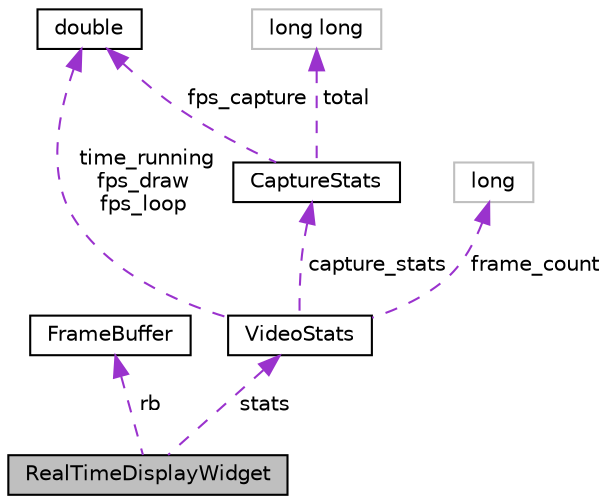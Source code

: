 digraph "RealTimeDisplayWidget"
{
 // INTERACTIVE_SVG=YES
  edge [fontname="Helvetica",fontsize="10",labelfontname="Helvetica",labelfontsize="10"];
  node [fontname="Helvetica",fontsize="10",shape=record];
  Node1 [label="RealTimeDisplayWidget",height=0.2,width=0.4,color="black", fillcolor="grey75", style="filled", fontcolor="black"];
  Node2 -> Node1 [dir="back",color="darkorchid3",fontsize="10",style="dashed",label=" rb" ,fontname="Helvetica"];
  Node2 [label="FrameBuffer",height=0.2,width=0.4,color="black", fillcolor="white", style="filled",URL="$d8/d23/class_frame_buffer.html",tooltip="A RingBuffer consisting of items of type FrameData. "];
  Node3 -> Node1 [dir="back",color="darkorchid3",fontsize="10",style="dashed",label=" stats" ,fontname="Helvetica"];
  Node3 [label="VideoStats",height=0.2,width=0.4,color="black", fillcolor="white", style="filled",URL="$d7/d91/class_video_stats.html",tooltip="A class for storing video display statistics. "];
  Node4 -> Node3 [dir="back",color="darkorchid3",fontsize="10",style="dashed",label=" time_running\nfps_draw\nfps_loop" ,fontname="Helvetica"];
  Node4 [label="double",height=0.2,width=0.4,color="black", fillcolor="white", style="filled",URL="$df/de6/classdouble.html"];
  Node5 -> Node3 [dir="back",color="darkorchid3",fontsize="10",style="dashed",label=" frame_count" ,fontname="Helvetica"];
  Node5 [label="long",height=0.2,width=0.4,color="grey75", fillcolor="white", style="filled"];
  Node6 -> Node3 [dir="back",color="darkorchid3",fontsize="10",style="dashed",label=" capture_stats" ,fontname="Helvetica"];
  Node6 [label="CaptureStats",height=0.2,width=0.4,color="black", fillcolor="white", style="filled",URL="$dc/d3f/class_capture_stats.html",tooltip="A class for storing capture statistics. "];
  Node4 -> Node6 [dir="back",color="darkorchid3",fontsize="10",style="dashed",label=" fps_capture" ,fontname="Helvetica"];
  Node7 -> Node6 [dir="back",color="darkorchid3",fontsize="10",style="dashed",label=" total" ,fontname="Helvetica"];
  Node7 [label="long long",height=0.2,width=0.4,color="grey75", fillcolor="white", style="filled"];
}
